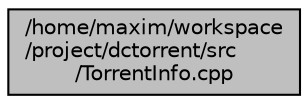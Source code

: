 digraph "/home/maxim/workspace/project/dctorrent/src/TorrentInfo.cpp"
{
  edge [fontname="Helvetica",fontsize="10",labelfontname="Helvetica",labelfontsize="10"];
  node [fontname="Helvetica",fontsize="10",shape=record];
  Node447 [label="/home/maxim/workspace\l/project/dctorrent/src\l/TorrentInfo.cpp",height=0.2,width=0.4,color="black", fillcolor="grey75", style="filled", fontcolor="black"];
}
